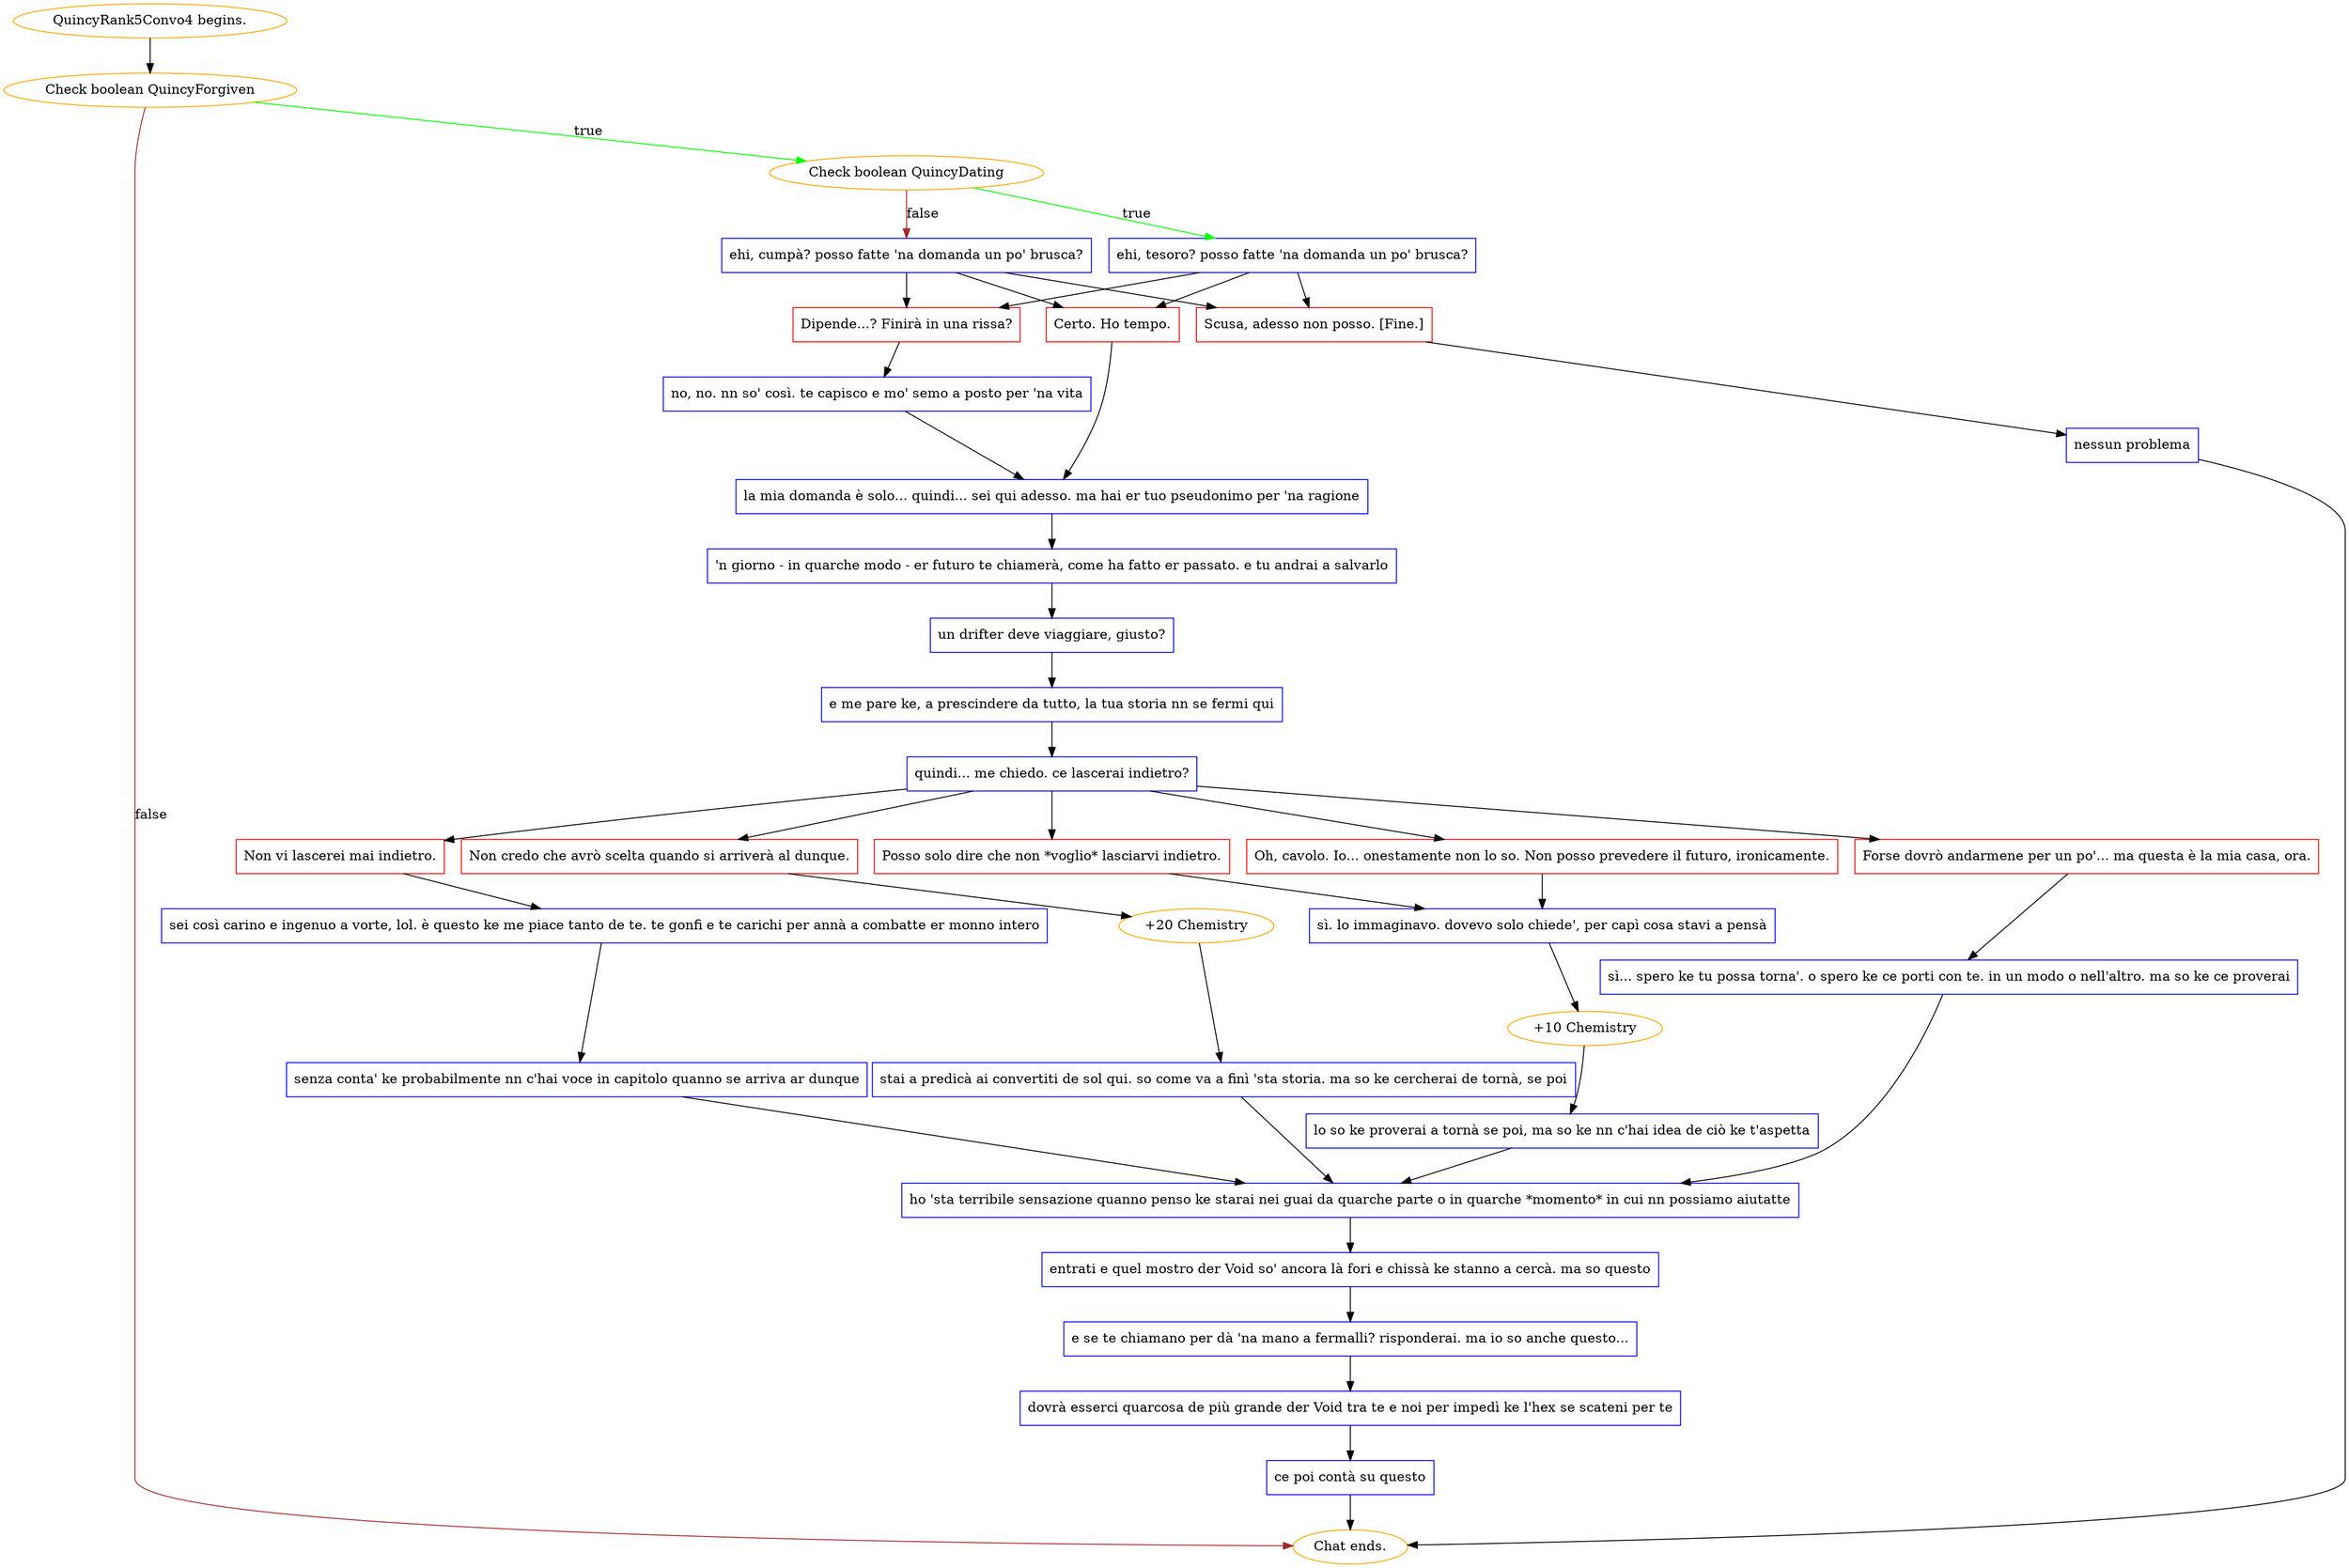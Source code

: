 digraph {
	"QuincyRank5Convo4 begins." [color=orange];
		"QuincyRank5Convo4 begins." -> j3441058727;
	j3441058727 [label="Check boolean QuincyForgiven",color=orange];
		j3441058727 -> j1408248710 [label=true,color=green];
		j3441058727 -> "Chat ends." [label=false,color=brown];
	j1408248710 [label="Check boolean QuincyDating",color=orange];
		j1408248710 -> j856210661 [label=true,color=green];
		j1408248710 -> j1133611288 [label=false,color=brown];
	"Chat ends." [color=orange];
	j856210661 [label="ehi, tesoro? posso fatte 'na domanda un po' brusca?",shape=box,color=blue];
		j856210661 -> j1723517379;
		j856210661 -> j182783953;
		j856210661 -> j3913158214;
	j1133611288 [label="ehi, cumpà? posso fatte 'na domanda un po' brusca?",shape=box,color=blue];
		j1133611288 -> j1723517379;
		j1133611288 -> j182783953;
		j1133611288 -> j3913158214;
	j1723517379 [label="Dipende...? Finirà in una rissa?",shape=box,color=red];
		j1723517379 -> j3602944938;
	j182783953 [label="Certo. Ho tempo.",shape=box,color=red];
		j182783953 -> j3853995838;
	j3913158214 [label="Scusa, adesso non posso. [Fine.]",shape=box,color=red];
		j3913158214 -> j1401737072;
	j3602944938 [label="no, no. nn so' così. te capisco e mo' semo a posto per 'na vita",shape=box,color=blue];
		j3602944938 -> j3853995838;
	j3853995838 [label="la mia domanda è solo... quindi... sei qui adesso. ma hai er tuo pseudonimo per 'na ragione",shape=box,color=blue];
		j3853995838 -> j475810220;
	j1401737072 [label="nessun problema",shape=box,color=blue];
		j1401737072 -> "Chat ends.";
	j475810220 [label="'n giorno - in quarche modo - er futuro te chiamerà, come ha fatto er passato. e tu andrai a salvarlo",shape=box,color=blue];
		j475810220 -> j1775064076;
	j1775064076 [label="un drifter deve viaggiare, giusto?",shape=box,color=blue];
		j1775064076 -> j3513664859;
	j3513664859 [label="e me pare ke, a prescindere da tutto, la tua storia nn se fermi qui",shape=box,color=blue];
		j3513664859 -> j296882245;
	j296882245 [label="quindi... me chiedo. ce lascerai indietro?",shape=box,color=blue];
		j296882245 -> j2798739523;
		j296882245 -> j3906457828;
		j296882245 -> j3626402595;
		j296882245 -> j1805223498;
		j296882245 -> j1399694360;
	j2798739523 [label="Oh, cavolo. Io... onestamente non lo so. Non posso prevedere il futuro, ironicamente.",shape=box,color=red];
		j2798739523 -> j1579605060;
	j3906457828 [label="Posso solo dire che non *voglio* lasciarvi indietro.",shape=box,color=red];
		j3906457828 -> j1579605060;
	j3626402595 [label="Non vi lascerei mai indietro.",shape=box,color=red];
		j3626402595 -> j2007976778;
	j1805223498 [label="Forse dovrò andarmene per un po'... ma questa è la mia casa, ora.",shape=box,color=red];
		j1805223498 -> j2752442481;
	j1399694360 [label="Non credo che avrò scelta quando si arriverà al dunque.",shape=box,color=red];
		j1399694360 -> j4035258863;
	j1579605060 [label="sì. lo immaginavo. dovevo solo chiede', per capì cosa stavi a pensà",shape=box,color=blue];
		j1579605060 -> j2845157698;
	j2007976778 [label="sei così carino e ingenuo a vorte, lol. è questo ke me piace tanto de te. te gonfi e te carichi per annà a combatte er monno intero",shape=box,color=blue];
		j2007976778 -> j488639994;
	j2752442481 [label="sì... spero ke tu possa torna'. o spero ke ce porti con te. in un modo o nell'altro. ma so ke ce proverai",shape=box,color=blue];
		j2752442481 -> j78374947;
	j4035258863 [label="+20 Chemistry",color=orange];
		j4035258863 -> j2078949636;
	j2845157698 [label="+10 Chemistry",color=orange];
		j2845157698 -> j1859604698;
	j488639994 [label="senza conta' ke probabilmente nn c'hai voce in capitolo quanno se arriva ar dunque",shape=box,color=blue];
		j488639994 -> j78374947;
	j78374947 [label="ho 'sta terribile sensazione quanno penso ke starai nei guai da quarche parte o in quarche *momento* in cui nn possiamo aiutatte",shape=box,color=blue];
		j78374947 -> j2434642356;
	j2078949636 [label="stai a predicà ai convertiti de sol qui. so come va a finì 'sta storia. ma so ke cercherai de tornà, se poi",shape=box,color=blue];
		j2078949636 -> j78374947;
	j1859604698 [label="lo so ke proverai a tornà se poi, ma so ke nn c'hai idea de ciò ke t'aspetta",shape=box,color=blue];
		j1859604698 -> j78374947;
	j2434642356 [label="entrati e quel mostro der Void so' ancora là fori e chissà ke stanno a cercà. ma so questo",shape=box,color=blue];
		j2434642356 -> j1963855718;
	j1963855718 [label="e se te chiamano per dà 'na mano a fermalli? risponderai. ma io so anche questo...",shape=box,color=blue];
		j1963855718 -> j2197028046;
	j2197028046 [label="dovrà esserci quarcosa de più grande der Void tra te e noi per impedì ke l'hex se scateni per te",shape=box,color=blue];
		j2197028046 -> j3802595727;
	j3802595727 [label="ce poi contà su questo",shape=box,color=blue];
		j3802595727 -> "Chat ends.";
}